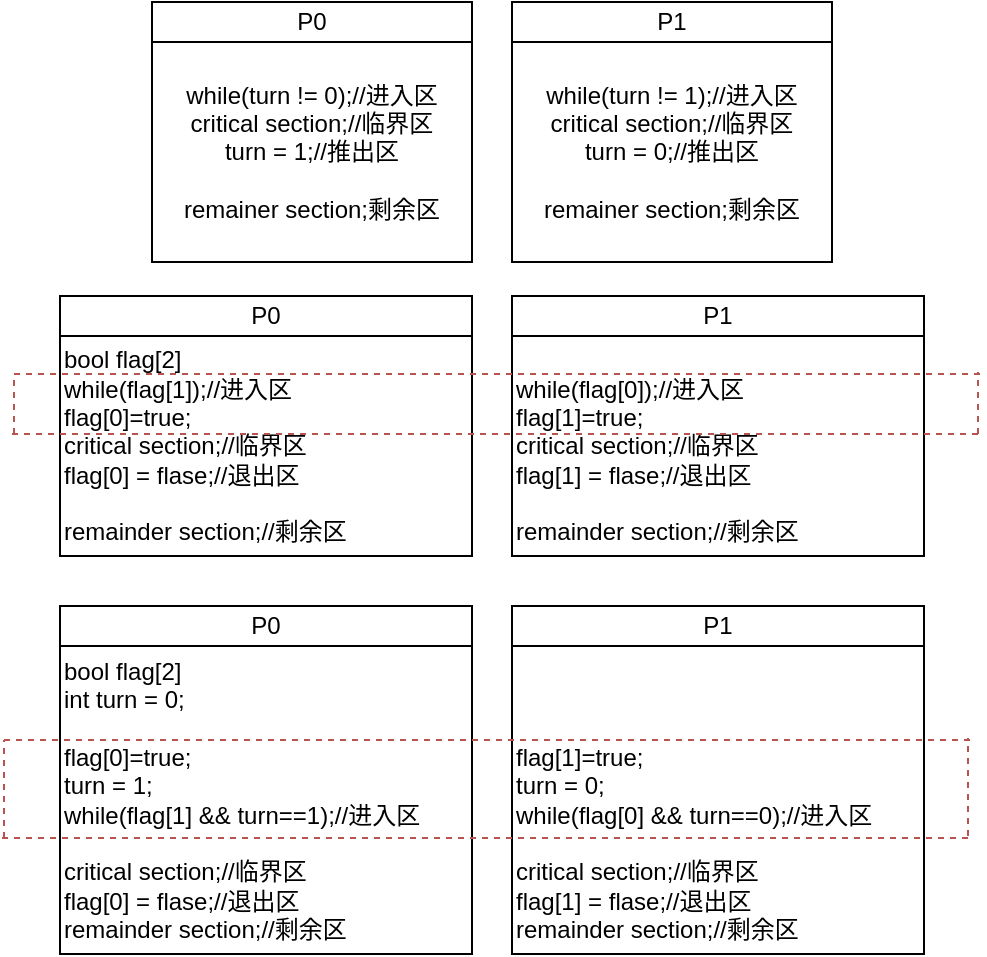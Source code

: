 <mxfile version="20.5.1" type="github">
  <diagram id="kuCDfmv4SUp6njtQ-Aiy" name="第 1 页">
    <mxGraphModel dx="677" dy="336" grid="0" gridSize="10" guides="1" tooltips="1" connect="1" arrows="1" fold="1" page="1" pageScale="1" pageWidth="4681" pageHeight="3300" math="0" shadow="0">
      <root>
        <mxCell id="0" />
        <mxCell id="1" parent="0" />
        <mxCell id="dfxC4bJ-A1TMJK5aVCNh-1" value="&lt;div&gt;while(turn != 0);//进入区&lt;/div&gt;&lt;div&gt;critical section;//临界区&lt;/div&gt;&lt;div&gt;turn = 1;//推出区&lt;/div&gt;&lt;div&gt;&lt;br&gt;&lt;/div&gt;&lt;div&gt;remainer section;剩余区&lt;/div&gt;" style="rounded=0;whiteSpace=wrap;html=1;" vertex="1" parent="1">
          <mxGeometry x="200" y="250" width="160" height="110" as="geometry" />
        </mxCell>
        <mxCell id="dfxC4bJ-A1TMJK5aVCNh-5" value="&lt;div&gt;while(turn != 1);//进入区&lt;/div&gt;&lt;div&gt;critical section;//临界区&lt;/div&gt;&lt;div&gt;turn = 0;//推出区&lt;/div&gt;&lt;div&gt;&lt;br&gt;&lt;/div&gt;&lt;div&gt;remainer section;剩余区&lt;/div&gt;" style="rounded=0;whiteSpace=wrap;html=1;" vertex="1" parent="1">
          <mxGeometry x="380" y="250" width="160" height="110" as="geometry" />
        </mxCell>
        <mxCell id="dfxC4bJ-A1TMJK5aVCNh-6" value="P0" style="rounded=0;whiteSpace=wrap;html=1;" vertex="1" parent="1">
          <mxGeometry x="200" y="230" width="160" height="20" as="geometry" />
        </mxCell>
        <mxCell id="dfxC4bJ-A1TMJK5aVCNh-7" value="P1" style="rounded=0;whiteSpace=wrap;html=1;" vertex="1" parent="1">
          <mxGeometry x="380" y="230" width="160" height="20" as="geometry" />
        </mxCell>
        <mxCell id="dfxC4bJ-A1TMJK5aVCNh-8" value="&lt;div&gt;bool flag[2]&lt;/div&gt;&lt;div&gt;while(flag[1]);//进入区&lt;/div&gt;&lt;div&gt;flag[0]=true;&amp;nbsp;&lt;/div&gt;&lt;div&gt;critical section;//临界区&lt;/div&gt;&lt;div&gt;flag[0] = flase;//退出区&lt;/div&gt;&lt;div&gt;&lt;br&gt;&lt;/div&gt;&lt;div&gt;remainder section;//剩余区&lt;/div&gt;" style="rounded=0;whiteSpace=wrap;html=1;align=left;" vertex="1" parent="1">
          <mxGeometry x="154" y="397" width="206" height="110" as="geometry" />
        </mxCell>
        <mxCell id="dfxC4bJ-A1TMJK5aVCNh-9" value="P0" style="rounded=0;whiteSpace=wrap;html=1;" vertex="1" parent="1">
          <mxGeometry x="154" y="377" width="206" height="20" as="geometry" />
        </mxCell>
        <mxCell id="dfxC4bJ-A1TMJK5aVCNh-12" value="&lt;div&gt;&lt;br&gt;&lt;/div&gt;&lt;div&gt;while(flag[0]);//进入区&lt;/div&gt;&lt;div&gt;flag[1]=true;&amp;nbsp;&lt;/div&gt;&lt;div&gt;critical section;//临界区&lt;/div&gt;&lt;div&gt;flag[1] = flase;//退出区&lt;/div&gt;&lt;div&gt;&lt;br&gt;&lt;/div&gt;&lt;div&gt;remainder section;//剩余区&lt;/div&gt;" style="rounded=0;whiteSpace=wrap;html=1;align=left;" vertex="1" parent="1">
          <mxGeometry x="380" y="397" width="206" height="110" as="geometry" />
        </mxCell>
        <mxCell id="dfxC4bJ-A1TMJK5aVCNh-13" value="P1" style="rounded=0;whiteSpace=wrap;html=1;" vertex="1" parent="1">
          <mxGeometry x="380" y="377" width="206" height="20" as="geometry" />
        </mxCell>
        <mxCell id="dfxC4bJ-A1TMJK5aVCNh-14" value="" style="endArrow=none;dashed=1;html=1;rounded=0;fillColor=#f8cecc;strokeColor=#b85450;" edge="1" parent="1">
          <mxGeometry width="50" height="50" relative="1" as="geometry">
            <mxPoint x="131" y="416" as="sourcePoint" />
            <mxPoint x="615" y="416" as="targetPoint" />
          </mxGeometry>
        </mxCell>
        <mxCell id="dfxC4bJ-A1TMJK5aVCNh-15" value="" style="endArrow=none;dashed=1;html=1;rounded=0;fillColor=#f8cecc;strokeColor=#b85450;" edge="1" parent="1">
          <mxGeometry width="50" height="50" relative="1" as="geometry">
            <mxPoint x="130" y="446" as="sourcePoint" />
            <mxPoint x="614" y="446" as="targetPoint" />
          </mxGeometry>
        </mxCell>
        <mxCell id="dfxC4bJ-A1TMJK5aVCNh-16" value="" style="endArrow=none;dashed=1;html=1;rounded=0;fillColor=#f8cecc;strokeColor=#b85450;" edge="1" parent="1">
          <mxGeometry width="50" height="50" relative="1" as="geometry">
            <mxPoint x="131" y="446" as="sourcePoint" />
            <mxPoint x="131" y="416" as="targetPoint" />
          </mxGeometry>
        </mxCell>
        <mxCell id="dfxC4bJ-A1TMJK5aVCNh-17" value="" style="endArrow=none;dashed=1;html=1;rounded=0;fillColor=#f8cecc;strokeColor=#b85450;" edge="1" parent="1">
          <mxGeometry width="50" height="50" relative="1" as="geometry">
            <mxPoint x="613" y="446" as="sourcePoint" />
            <mxPoint x="613" y="415" as="targetPoint" />
          </mxGeometry>
        </mxCell>
        <mxCell id="dfxC4bJ-A1TMJK5aVCNh-18" value="&lt;div&gt;bool flag[2]&lt;/div&gt;&lt;div&gt;int turn = 0;&lt;/div&gt;&lt;div&gt;&lt;br&gt;&lt;/div&gt;&lt;div&gt;flag[0]=true;&amp;nbsp;&lt;/div&gt;&lt;div&gt;turn = 1;&lt;/div&gt;&lt;div&gt;while(flag[1] &amp;amp;&amp;amp; turn==1);//进入区&lt;/div&gt;&lt;div&gt;&lt;br&gt;&lt;/div&gt;&lt;div&gt;critical section;//临界区&lt;/div&gt;&lt;div&gt;flag[0] = flase;//退出区&lt;/div&gt;&lt;div&gt;remainder section;//剩余区&lt;/div&gt;" style="rounded=0;whiteSpace=wrap;html=1;align=left;" vertex="1" parent="1">
          <mxGeometry x="154" y="552" width="206" height="154" as="geometry" />
        </mxCell>
        <mxCell id="dfxC4bJ-A1TMJK5aVCNh-19" value="P0" style="rounded=0;whiteSpace=wrap;html=1;" vertex="1" parent="1">
          <mxGeometry x="154" y="532" width="206" height="20" as="geometry" />
        </mxCell>
        <mxCell id="dfxC4bJ-A1TMJK5aVCNh-20" value="&lt;div&gt;&lt;br&gt;&lt;/div&gt;&lt;div&gt;&lt;br&gt;&lt;/div&gt;&lt;div&gt;&lt;br&gt;&lt;/div&gt;&lt;div&gt;flag[1]=true;&amp;nbsp;&lt;/div&gt;&lt;div&gt;turn = 0;&lt;/div&gt;&lt;div&gt;while(flag[0] &amp;amp;&amp;amp; turn==0);//进入区&lt;/div&gt;&lt;div&gt;&lt;br&gt;&lt;/div&gt;&lt;div&gt;critical section;//临界区&lt;/div&gt;&lt;div&gt;flag[1] = flase;//退出区&lt;/div&gt;&lt;div&gt;remainder section;//剩余区&lt;/div&gt;" style="rounded=0;whiteSpace=wrap;html=1;align=left;" vertex="1" parent="1">
          <mxGeometry x="380" y="552" width="206" height="154" as="geometry" />
        </mxCell>
        <mxCell id="dfxC4bJ-A1TMJK5aVCNh-21" value="P1" style="rounded=0;whiteSpace=wrap;html=1;" vertex="1" parent="1">
          <mxGeometry x="380" y="532" width="206" height="20" as="geometry" />
        </mxCell>
        <mxCell id="dfxC4bJ-A1TMJK5aVCNh-22" value="" style="endArrow=none;dashed=1;html=1;rounded=0;fillColor=#f8cecc;strokeColor=#b85450;" edge="1" parent="1">
          <mxGeometry width="50" height="50" relative="1" as="geometry">
            <mxPoint x="126" y="599" as="sourcePoint" />
            <mxPoint x="610" y="599" as="targetPoint" />
          </mxGeometry>
        </mxCell>
        <mxCell id="dfxC4bJ-A1TMJK5aVCNh-23" value="" style="endArrow=none;dashed=1;html=1;rounded=0;fillColor=#f8cecc;strokeColor=#b85450;" edge="1" parent="1">
          <mxGeometry width="50" height="50" relative="1" as="geometry">
            <mxPoint x="125" y="648" as="sourcePoint" />
            <mxPoint x="609" y="648" as="targetPoint" />
          </mxGeometry>
        </mxCell>
        <mxCell id="dfxC4bJ-A1TMJK5aVCNh-24" value="" style="endArrow=none;dashed=1;html=1;rounded=0;fillColor=#f8cecc;strokeColor=#b85450;" edge="1" parent="1">
          <mxGeometry width="50" height="50" relative="1" as="geometry">
            <mxPoint x="126" y="648" as="sourcePoint" />
            <mxPoint x="126" y="599" as="targetPoint" />
          </mxGeometry>
        </mxCell>
        <mxCell id="dfxC4bJ-A1TMJK5aVCNh-25" value="" style="endArrow=none;dashed=1;html=1;rounded=0;fillColor=#f8cecc;strokeColor=#b85450;" edge="1" parent="1">
          <mxGeometry width="50" height="50" relative="1" as="geometry">
            <mxPoint x="608" y="647" as="sourcePoint" />
            <mxPoint x="608" y="598" as="targetPoint" />
          </mxGeometry>
        </mxCell>
      </root>
    </mxGraphModel>
  </diagram>
</mxfile>
